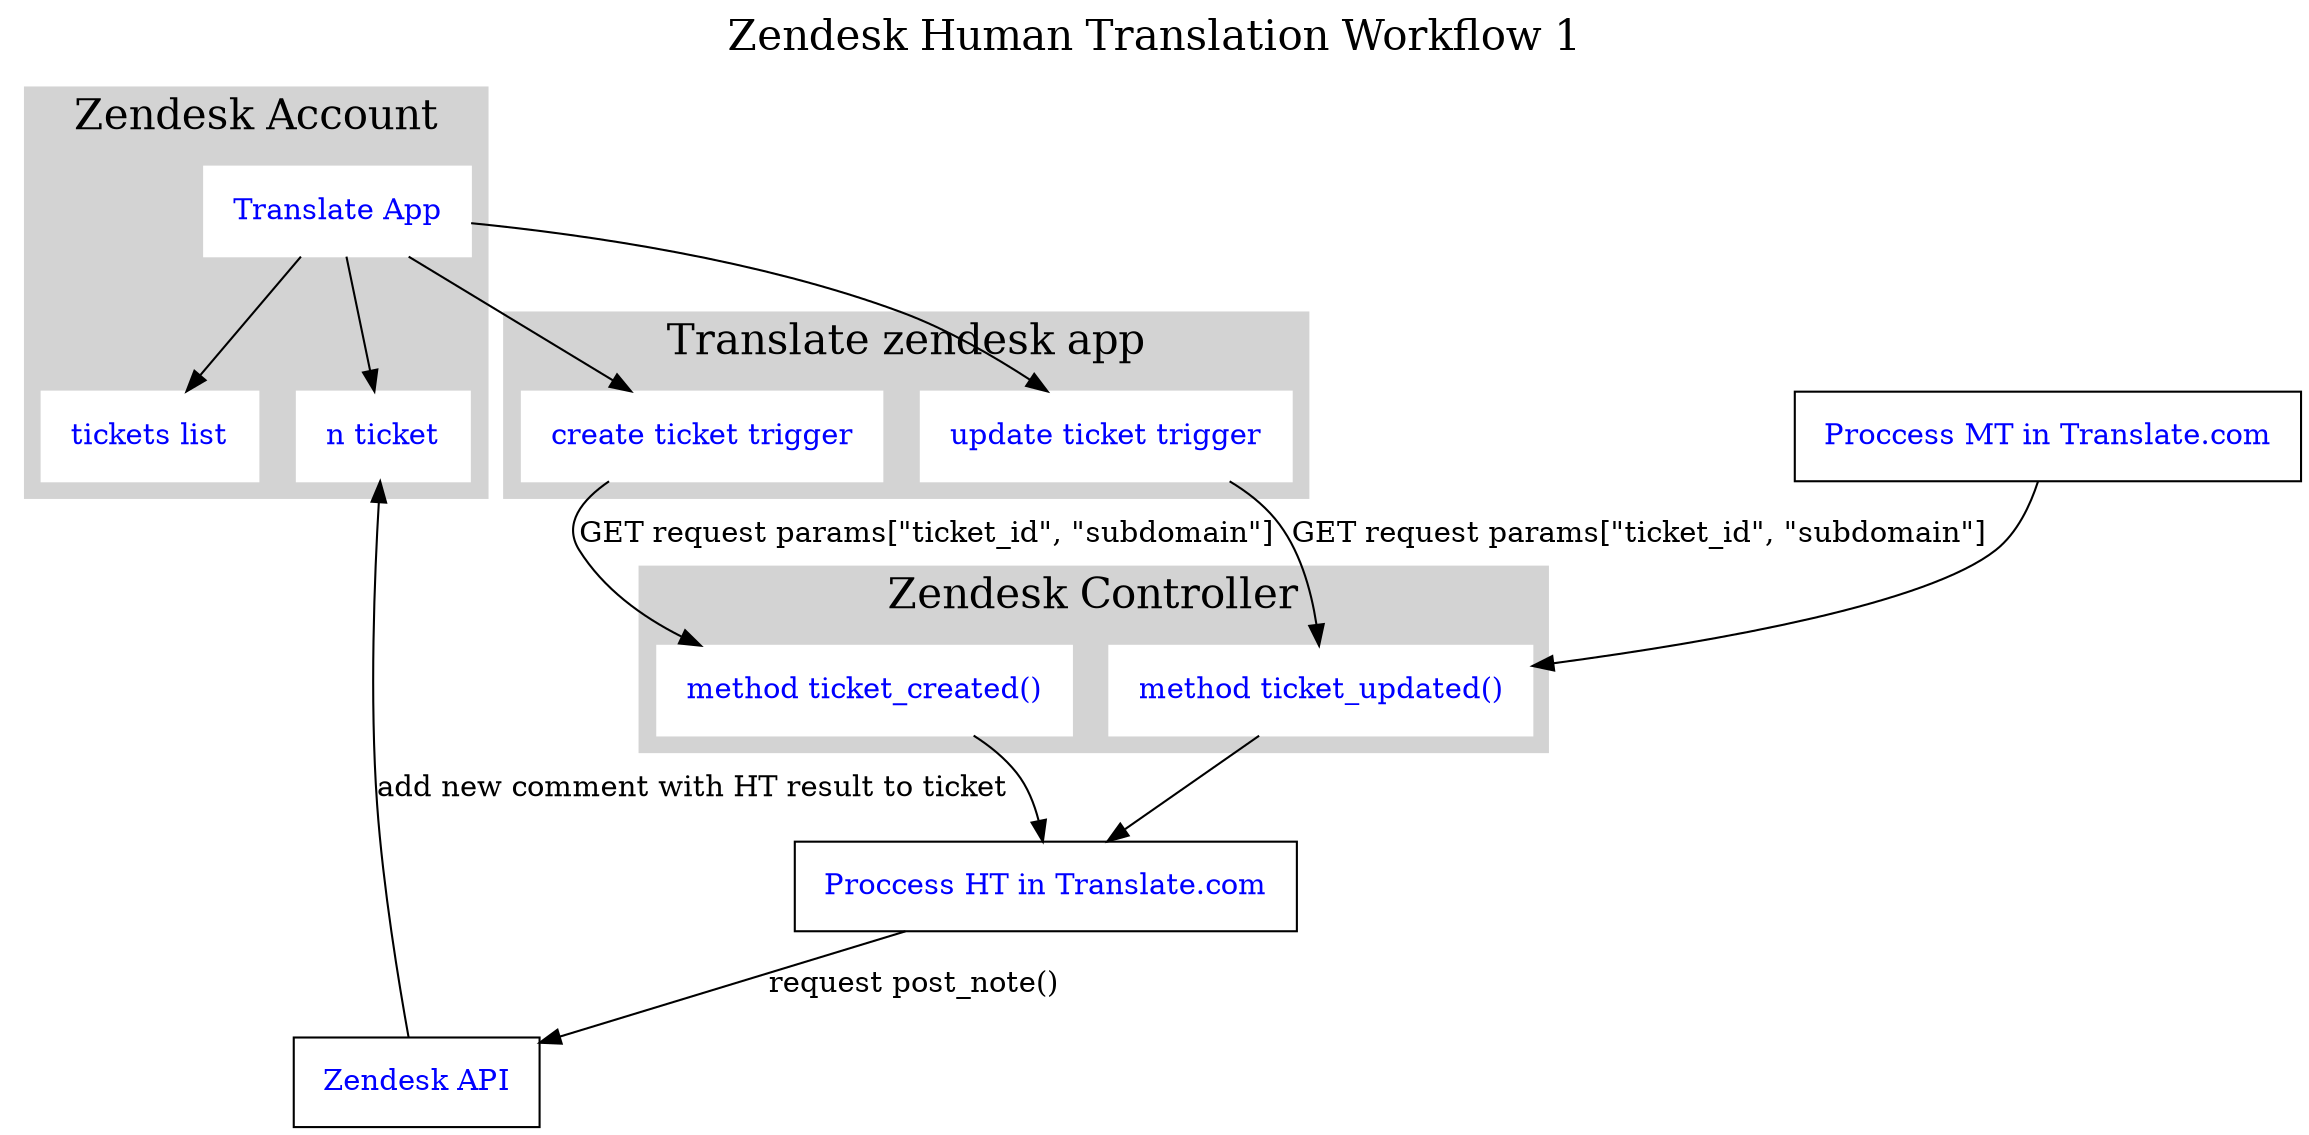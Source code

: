 digraph Zendesk_HT {
   graph [label="Zendesk Human Translation Workflow 1" fontsize="20" labelloc="t"];
   node [margin=0.2 fontcolor=blue fontsize=14 width=1 shape=box]
   subgraph cluster1 {
       node [style=filled,color=white];
       style=filled;
       color=lightgrey;
       "tickets list";
       "n ticket";
       "Translate App";
       label = "Zendesk Account";
  }
  subgraph cluster2 {
       node [style=filled,color=white];
       style=filled;
       color=lightgrey;
       "create ticket trigger";
       "update ticket trigger";
       label = "Translate zendesk app";
  }
  subgraph cluster3 {
       node [style=filled,color=white];
       style=filled;
       color=lightgrey;
       "method ticket_created()";
       "method ticket_updated()";
       label = "Zendesk Controller";
  }
 
  "Translate App" -> "n ticket"
  "Translate App" -> "tickets list"
  "Translate App" -> "create ticket trigger"
  "Translate App" -> "update ticket trigger"
  "create ticket trigger" -> "method ticket_created()" [label="GET request params[\"ticket_id\", \"subdomain\"]"];
  "update ticket trigger" -> "method ticket_updated()" [label="GET request params[\"ticket_id\", \"subdomain\"]"];
  "method ticket_created()" -> "Proccess HT in Translate.com"
  "method ticket_updated()" -> "Proccess HT in Translate.com"
  "Proccess MT in Translate.com" -> "method ticket_updated()"
  "Proccess HT in Translate.com" -> "Zendesk API" [label="request post_note()"];
  "Zendesk API" -> "n ticket" [label="add new comment with HT result to ticket"];
}
